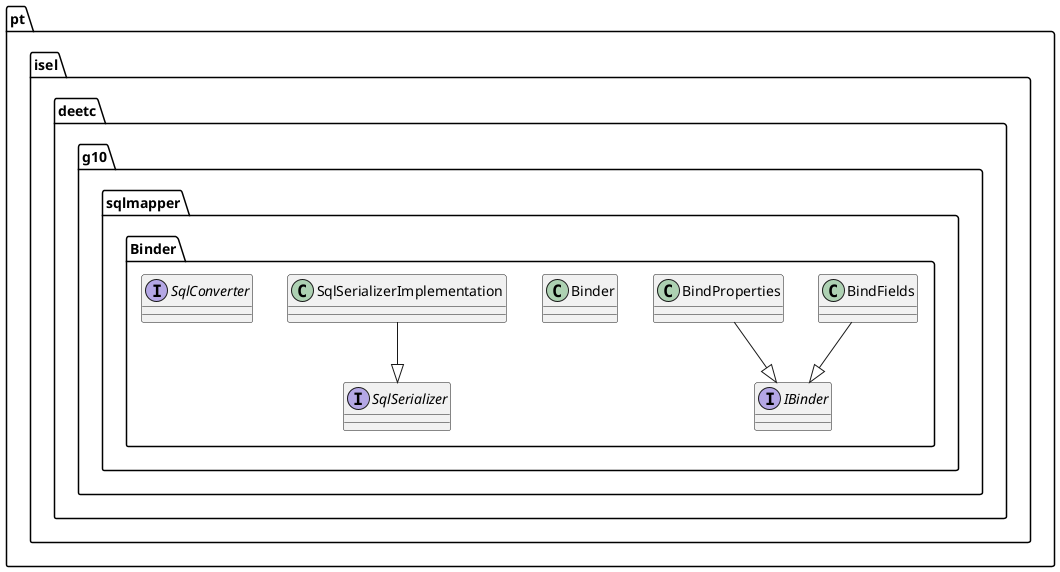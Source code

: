 @startuml
class pt.isel.deetc.g10.sqlmapper.Binder.BindFields
class pt.isel.deetc.g10.sqlmapper.Binder.BindProperties
class pt.isel.deetc.g10.sqlmapper.Binder.Binder
class pt.isel.deetc.g10.sqlmapper.Binder.SqlSerializerImplementation
interface pt.isel.deetc.g10.sqlmapper.Binder.IBinder
interface pt.isel.deetc.g10.sqlmapper.Binder.SqlConverter
interface pt.isel.deetc.g10.sqlmapper.Binder.SqlSerializer
pt.isel.deetc.g10.sqlmapper.Binder.BindFields --|> pt.isel.deetc.g10.sqlmapper.Binder.IBinder
pt.isel.deetc.g10.sqlmapper.Binder.BindProperties --|> pt.isel.deetc.g10.sqlmapper.Binder.IBinder
pt.isel.deetc.g10.sqlmapper.Binder.SqlSerializerImplementation --|> pt.isel.deetc.g10.sqlmapper.Binder.SqlSerializer
@enduml